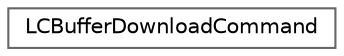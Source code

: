 digraph "类继承关系图"
{
 // LATEX_PDF_SIZE
  bgcolor="transparent";
  edge [fontname=Helvetica,fontsize=10,labelfontname=Helvetica,labelfontsize=10];
  node [fontname=Helvetica,fontsize=10,shape=box,height=0.2,width=0.4];
  rankdir="LR";
  Node0 [id="Node000000",label="LCBufferDownloadCommand",height=0.2,width=0.4,color="grey40", fillcolor="white", style="filled",URL="$struct_l_c_buffer_download_command.html",tooltip=" "];
}
